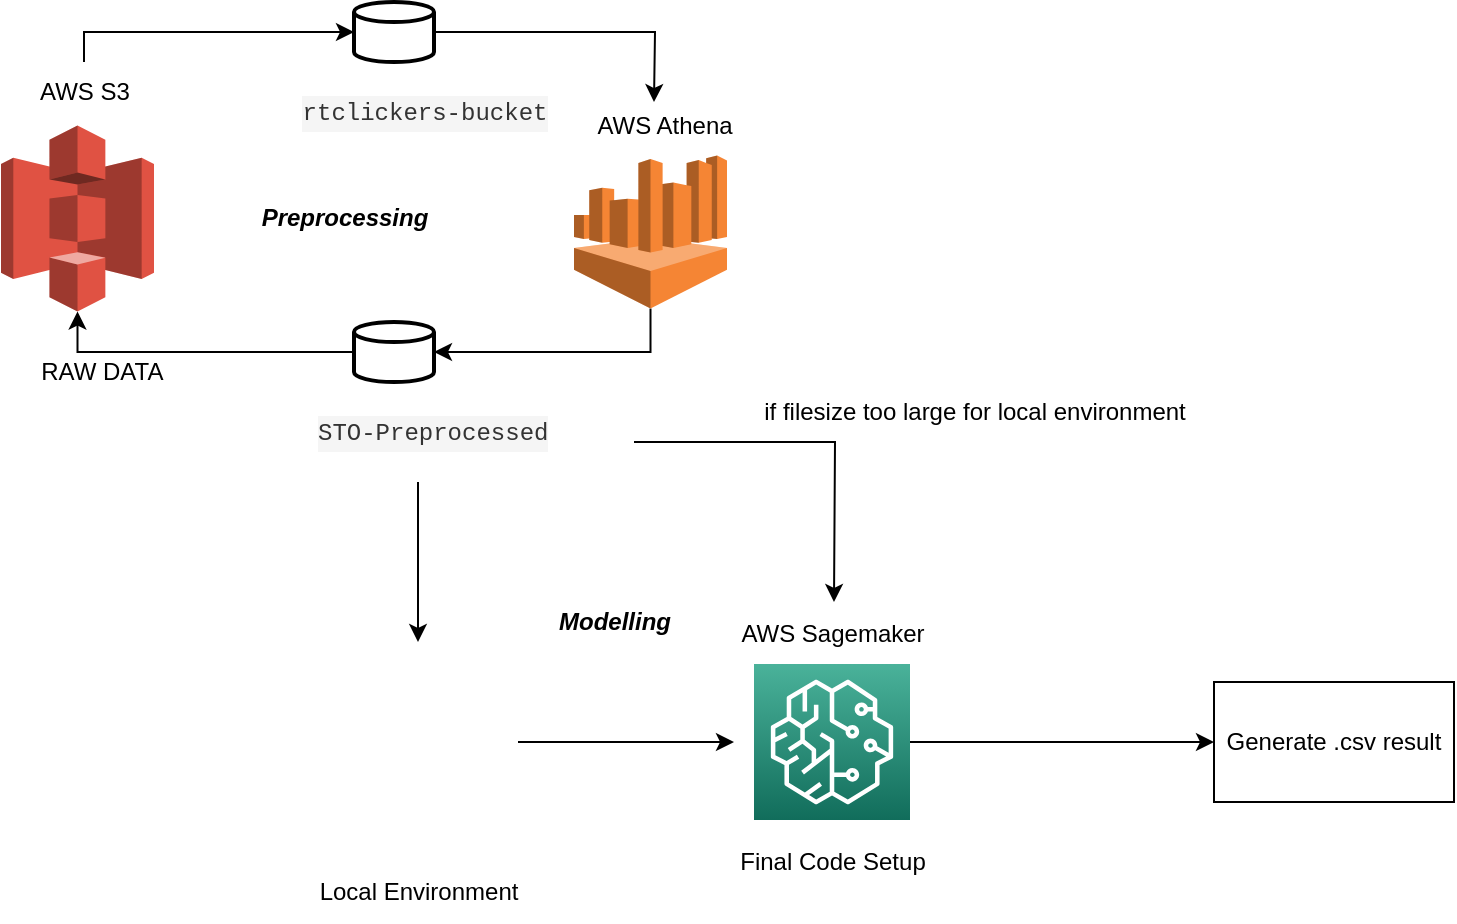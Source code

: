 <mxfile version="21.0.4" type="github">
  <diagram name="Page-1" id="jlzfXwpS1hxZWyt-3gQ-">
    <mxGraphModel dx="1434" dy="864" grid="1" gridSize="10" guides="1" tooltips="1" connect="1" arrows="1" fold="1" page="1" pageScale="1" pageWidth="850" pageHeight="1100" math="0" shadow="0">
      <root>
        <mxCell id="0" />
        <mxCell id="1" parent="0" />
        <mxCell id="GPVjwP7J1jZu0ZkHW_kr-2" value="&amp;nbsp;RAW DATA" style="text;html=1;align=center;verticalAlign=middle;resizable=0;points=[];autosize=1;strokeColor=none;fillColor=none;" vertex="1" parent="1">
          <mxGeometry x="86.75" y="480" width="90" height="30" as="geometry" />
        </mxCell>
        <mxCell id="GPVjwP7J1jZu0ZkHW_kr-23" style="edgeStyle=orthogonalEdgeStyle;rounded=0;orthogonalLoop=1;jettySize=auto;html=1;entryX=0;entryY=0.5;entryDx=0;entryDy=0;entryPerimeter=0;" edge="1" parent="1" source="GPVjwP7J1jZu0ZkHW_kr-3" target="GPVjwP7J1jZu0ZkHW_kr-7">
          <mxGeometry relative="1" as="geometry">
            <Array as="points">
              <mxPoint x="125" y="325" />
            </Array>
          </mxGeometry>
        </mxCell>
        <mxCell id="GPVjwP7J1jZu0ZkHW_kr-3" value="AWS S3" style="text;html=1;align=center;verticalAlign=middle;resizable=0;points=[];autosize=1;strokeColor=none;fillColor=none;" vertex="1" parent="1">
          <mxGeometry x="90" y="340" width="70" height="30" as="geometry" />
        </mxCell>
        <mxCell id="GPVjwP7J1jZu0ZkHW_kr-22" style="edgeStyle=orthogonalEdgeStyle;rounded=0;orthogonalLoop=1;jettySize=auto;html=1;entryX=1;entryY=0.5;entryDx=0;entryDy=0;entryPerimeter=0;" edge="1" parent="1" source="GPVjwP7J1jZu0ZkHW_kr-4" target="GPVjwP7J1jZu0ZkHW_kr-10">
          <mxGeometry relative="1" as="geometry">
            <Array as="points">
              <mxPoint x="408" y="485" />
            </Array>
          </mxGeometry>
        </mxCell>
        <mxCell id="GPVjwP7J1jZu0ZkHW_kr-4" value="" style="outlineConnect=0;dashed=0;verticalLabelPosition=bottom;verticalAlign=top;align=center;html=1;shape=mxgraph.aws3.athena;fillColor=#F58534;gradientColor=none;" vertex="1" parent="1">
          <mxGeometry x="370" y="386.75" width="76.5" height="76.5" as="geometry" />
        </mxCell>
        <mxCell id="GPVjwP7J1jZu0ZkHW_kr-5" value="" style="outlineConnect=0;dashed=0;verticalLabelPosition=bottom;verticalAlign=top;align=center;html=1;shape=mxgraph.aws3.s3;fillColor=#E05243;gradientColor=none;" vertex="1" parent="1">
          <mxGeometry x="83.5" y="371.75" width="76.5" height="93" as="geometry" />
        </mxCell>
        <mxCell id="GPVjwP7J1jZu0ZkHW_kr-6" value="AWS Athena" style="text;html=1;align=center;verticalAlign=middle;resizable=0;points=[];autosize=1;strokeColor=none;fillColor=none;" vertex="1" parent="1">
          <mxGeometry x="370" y="356.75" width="90" height="30" as="geometry" />
        </mxCell>
        <mxCell id="GPVjwP7J1jZu0ZkHW_kr-21" style="edgeStyle=orthogonalEdgeStyle;rounded=0;orthogonalLoop=1;jettySize=auto;html=1;exitX=1;exitY=0.5;exitDx=0;exitDy=0;exitPerimeter=0;" edge="1" parent="1" source="GPVjwP7J1jZu0ZkHW_kr-7">
          <mxGeometry relative="1" as="geometry">
            <mxPoint x="410" y="360" as="targetPoint" />
          </mxGeometry>
        </mxCell>
        <mxCell id="GPVjwP7J1jZu0ZkHW_kr-7" value="" style="strokeWidth=2;html=1;shape=mxgraph.flowchart.database;whiteSpace=wrap;" vertex="1" parent="1">
          <mxGeometry x="260" y="310" width="40" height="30" as="geometry" />
        </mxCell>
        <mxCell id="GPVjwP7J1jZu0ZkHW_kr-8" value="&lt;div style=&quot;text-align: start; color: rgb(51, 51, 51); background-color: rgb(245, 245, 245); font-family: Menlo, Monaco, &amp;quot;Courier New&amp;quot;, monospace; line-height: 18px;&quot;&gt;rtclickers-bucket&lt;/div&gt;" style="text;html=1;align=center;verticalAlign=middle;resizable=0;points=[];autosize=1;strokeColor=none;fillColor=none;" vertex="1" parent="1">
          <mxGeometry x="220" y="350" width="150" height="30" as="geometry" />
        </mxCell>
        <mxCell id="GPVjwP7J1jZu0ZkHW_kr-25" value="" style="edgeStyle=orthogonalEdgeStyle;rounded=0;orthogonalLoop=1;jettySize=auto;html=1;" edge="1" parent="1" source="GPVjwP7J1jZu0ZkHW_kr-9" target="GPVjwP7J1jZu0ZkHW_kr-24">
          <mxGeometry relative="1" as="geometry">
            <Array as="points">
              <mxPoint x="292" y="570" />
              <mxPoint x="292" y="570" />
            </Array>
          </mxGeometry>
        </mxCell>
        <mxCell id="GPVjwP7J1jZu0ZkHW_kr-38" style="edgeStyle=orthogonalEdgeStyle;rounded=0;orthogonalLoop=1;jettySize=auto;html=1;" edge="1" parent="1" source="GPVjwP7J1jZu0ZkHW_kr-9">
          <mxGeometry relative="1" as="geometry">
            <mxPoint x="500" y="610" as="targetPoint" />
          </mxGeometry>
        </mxCell>
        <mxCell id="GPVjwP7J1jZu0ZkHW_kr-9" value="&lt;div style=&quot;font-style: normal; font-variant-caps: normal; font-weight: normal; letter-spacing: normal; text-align: start; text-indent: 0px; text-transform: none; word-spacing: 0px; -webkit-text-stroke-width: 0px; text-decoration: none; color: rgb(51, 51, 51); background-color: rgb(245, 245, 245); font-family: Menlo, Monaco, &amp;quot;Courier New&amp;quot;, monospace; font-size: 12px; line-height: 18px;&quot;&gt;&lt;div&gt;STO-Preprocessed&lt;/div&gt;&lt;/div&gt;" style="text;whiteSpace=wrap;html=1;" vertex="1" parent="1">
          <mxGeometry x="240" y="510" width="160" height="40" as="geometry" />
        </mxCell>
        <mxCell id="GPVjwP7J1jZu0ZkHW_kr-19" value="" style="edgeStyle=orthogonalEdgeStyle;rounded=0;orthogonalLoop=1;jettySize=auto;html=1;" edge="1" parent="1" source="GPVjwP7J1jZu0ZkHW_kr-10" target="GPVjwP7J1jZu0ZkHW_kr-5">
          <mxGeometry relative="1" as="geometry" />
        </mxCell>
        <mxCell id="GPVjwP7J1jZu0ZkHW_kr-10" value="" style="strokeWidth=2;html=1;shape=mxgraph.flowchart.database;whiteSpace=wrap;" vertex="1" parent="1">
          <mxGeometry x="260" y="470" width="40" height="30" as="geometry" />
        </mxCell>
        <mxCell id="GPVjwP7J1jZu0ZkHW_kr-36" style="edgeStyle=orthogonalEdgeStyle;rounded=0;orthogonalLoop=1;jettySize=auto;html=1;exitX=1;exitY=0.5;exitDx=0;exitDy=0;" edge="1" parent="1" source="GPVjwP7J1jZu0ZkHW_kr-24">
          <mxGeometry relative="1" as="geometry">
            <mxPoint x="450" y="680" as="targetPoint" />
          </mxGeometry>
        </mxCell>
        <mxCell id="GPVjwP7J1jZu0ZkHW_kr-24" value="" style="shape=image;html=1;verticalAlign=top;verticalLabelPosition=bottom;labelBackgroundColor=#ffffff;imageAspect=0;aspect=fixed;image=https://cdn1.iconfinder.com/data/icons/ionicons-fill-vol-2/512/logo-python-128.png" vertex="1" parent="1">
          <mxGeometry x="242" y="630" width="100" height="100" as="geometry" />
        </mxCell>
        <mxCell id="GPVjwP7J1jZu0ZkHW_kr-26" value="Local Environment" style="text;html=1;align=center;verticalAlign=middle;resizable=0;points=[];autosize=1;strokeColor=none;fillColor=none;" vertex="1" parent="1">
          <mxGeometry x="232" y="740" width="120" height="30" as="geometry" />
        </mxCell>
        <mxCell id="GPVjwP7J1jZu0ZkHW_kr-28" value="Generate .csv result" style="rounded=0;whiteSpace=wrap;html=1;" vertex="1" parent="1">
          <mxGeometry x="690" y="650" width="120" height="60" as="geometry" />
        </mxCell>
        <mxCell id="GPVjwP7J1jZu0ZkHW_kr-37" style="edgeStyle=orthogonalEdgeStyle;rounded=0;orthogonalLoop=1;jettySize=auto;html=1;exitX=1;exitY=0.5;exitDx=0;exitDy=0;exitPerimeter=0;" edge="1" parent="1" source="GPVjwP7J1jZu0ZkHW_kr-33">
          <mxGeometry relative="1" as="geometry">
            <mxPoint x="690" y="680" as="targetPoint" />
          </mxGeometry>
        </mxCell>
        <mxCell id="GPVjwP7J1jZu0ZkHW_kr-33" value="" style="sketch=0;points=[[0,0,0],[0.25,0,0],[0.5,0,0],[0.75,0,0],[1,0,0],[0,1,0],[0.25,1,0],[0.5,1,0],[0.75,1,0],[1,1,0],[0,0.25,0],[0,0.5,0],[0,0.75,0],[1,0.25,0],[1,0.5,0],[1,0.75,0]];outlineConnect=0;fontColor=#232F3E;gradientColor=#4AB29A;gradientDirection=north;fillColor=#116D5B;strokeColor=#ffffff;dashed=0;verticalLabelPosition=bottom;verticalAlign=top;align=center;html=1;fontSize=12;fontStyle=0;aspect=fixed;shape=mxgraph.aws4.resourceIcon;resIcon=mxgraph.aws4.sagemaker;" vertex="1" parent="1">
          <mxGeometry x="460" y="641" width="78" height="78" as="geometry" />
        </mxCell>
        <mxCell id="GPVjwP7J1jZu0ZkHW_kr-34" value="AWS Sagemaker" style="text;html=1;align=center;verticalAlign=middle;resizable=0;points=[];autosize=1;strokeColor=none;fillColor=none;" vertex="1" parent="1">
          <mxGeometry x="439" y="611" width="120" height="30" as="geometry" />
        </mxCell>
        <mxCell id="GPVjwP7J1jZu0ZkHW_kr-39" value="if filesize too large for local environment" style="text;html=1;align=center;verticalAlign=middle;resizable=0;points=[];autosize=1;strokeColor=none;fillColor=none;" vertex="1" parent="1">
          <mxGeometry x="455" y="500" width="230" height="30" as="geometry" />
        </mxCell>
        <mxCell id="GPVjwP7J1jZu0ZkHW_kr-41" value="Final Code Setup" style="text;html=1;align=center;verticalAlign=middle;resizable=0;points=[];autosize=1;strokeColor=none;fillColor=none;" vertex="1" parent="1">
          <mxGeometry x="439" y="725" width="120" height="30" as="geometry" />
        </mxCell>
        <mxCell id="GPVjwP7J1jZu0ZkHW_kr-42" value="&lt;b&gt;&lt;i&gt;Modelling&lt;/i&gt;&lt;/b&gt;" style="text;html=1;align=center;verticalAlign=middle;resizable=0;points=[];autosize=1;strokeColor=none;fillColor=none;" vertex="1" parent="1">
          <mxGeometry x="350" y="605" width="80" height="30" as="geometry" />
        </mxCell>
        <mxCell id="GPVjwP7J1jZu0ZkHW_kr-43" value="&lt;b&gt;&lt;i&gt;Preprocessing&lt;/i&gt;&lt;/b&gt;" style="text;html=1;align=center;verticalAlign=middle;resizable=0;points=[];autosize=1;strokeColor=none;fillColor=none;" vertex="1" parent="1">
          <mxGeometry x="200" y="403.25" width="110" height="30" as="geometry" />
        </mxCell>
      </root>
    </mxGraphModel>
  </diagram>
</mxfile>
